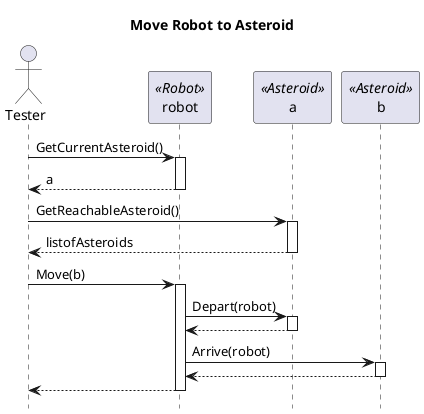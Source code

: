 @startuml
hide footbox
title Move Robot to Asteroid


actor Tester as Tester


participant robot as robot <<Robot>>

participant a as a <<Asteroid>>
participant b as b <<Asteroid>>

Tester -> robot ++ : GetCurrentAsteroid()
robot --> Tester: a
deactivate robot

Tester -> a ++: GetReachableAsteroid()


a --> Tester : listofAsteroids
deactivate a

Tester -> robot : Move(b)
activate robot

robot -> a ++: Depart(robot)
a --> robot
deactivate a

robot -> b ++ : Arrive(robot)

b --> robot
deactivate b

robot --> Tester
deactivate robot

@enduml